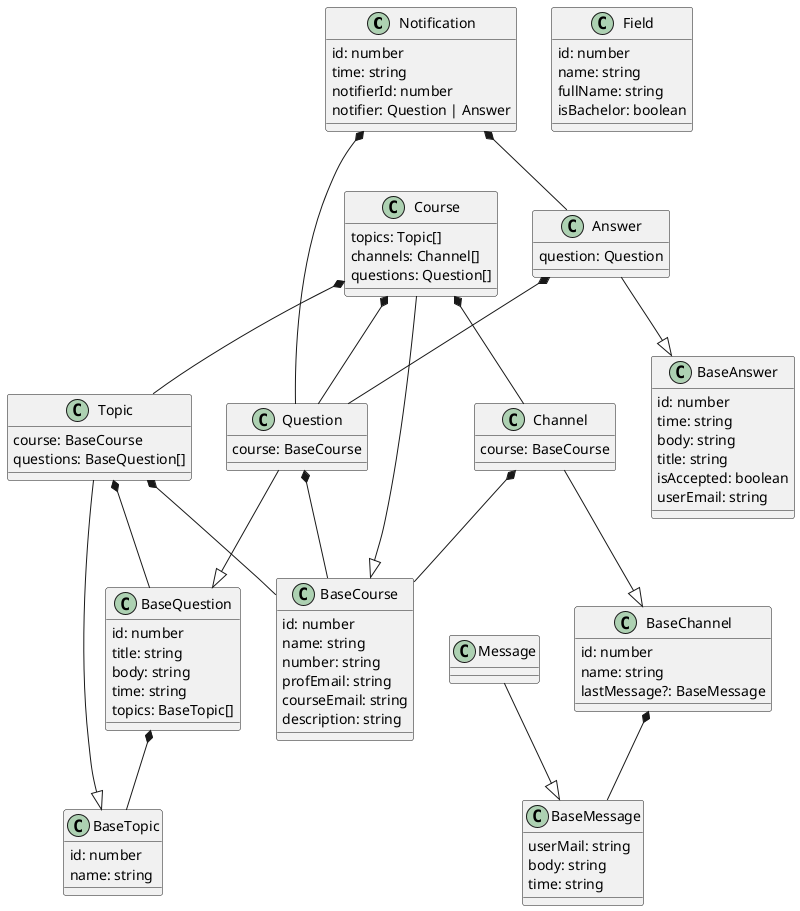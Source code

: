 @startuml

Notification -[hidden]- Course

class Notification {
    id: number
    time: string
    notifierId: number
    notifier: Question | Answer
}

Notification *-- Question
Notification *-- Answer

class BaseCourse {
    id: number
    name: string
    number: string
    profEmail: string
    courseEmail: string
    description: string
}

class Course {
    topics: Topic[]
    channels: Channel[]
    questions: Question[]
}

Course *-- Topic
Course *-- Channel
Course *-- Question

Course --|> BaseCourse

class BaseChannel {
    id: number
    name: string
    lastMessage?: BaseMessage
}

BaseChannel *-- BaseMessage

class Channel {
    course: BaseCourse
}

Channel *-- BaseCourse

Channel --|> BaseChannel

class BaseMessage {
	userMail: string
	body: string
	time: string
}

class Message {}

Message --|> BaseMessage

class BaseTopic {
    id: number
    name: string
}

class Topic {
    course: BaseCourse
    questions: BaseQuestion[]
}

Topic *-- BaseCourse
Topic *-- BaseQuestion

Topic --|> BaseTopic

class BaseQuestion {
    id: number
    title: string
    body: string
    time: string
    topics: BaseTopic[]
}

BaseQuestion *-- BaseTopic

class Question {
    course: BaseCourse
}

Question *-- BaseCourse

Question --|> BaseQuestion

class BaseAnswer {
    id: number
    time: string
    body: string
    title: string
    isAccepted: boolean
    userEmail: string
}

class Answer {
    question: Question
}

Answer *-- Question

Answer --|> BaseAnswer

class Field {
	id: number
	name: string
	fullName: string
	isBachelor: boolean
}



@enduml

